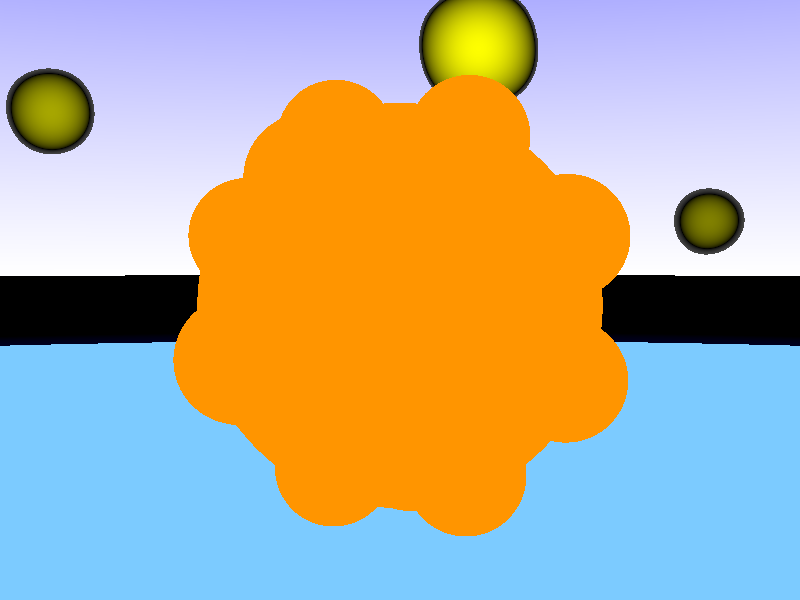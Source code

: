 #include "colors.inc"
#include "textures.inc"
#include "stones.inc"
#include "shapes.inc"

camera {
  location < 0, 10, -25 >
  direction < 0, 0, 2 >   // Kameran "linssinpituus"
  up < 0, 1, 0 >
  right <1.333, 0, 0 >
  look_at < 0, 9, 0 >
}

object {
  light_source { < 10, 30, -20 > color White }
}

object {
  light_source { < 0, 50, 0 > color White }
}

sphere {
  < 0, -3000, 0 > 3000
  pigment { color red 0.2 green 0.6 blue 1 }
  normal {
    waves 0.5
    frequency 4
    scale < 10, 10, 10 >
    translate < 30, 30, 30 >
  }
  finish {
    diffuse 0.6
    ambient 0.2
    brilliance 6
    phong 1
    phong_size 400
    reflection 0.5
  }
}

sphere { < 0, 0, 0 > 1
  texture {
    pigment {
      gradient < 0, 1, 0 >
      color_map {
         [ 0.0 color White ] [ 0.4 color Blue ]
         [ 0.95 color Black ] [ 1.0 color Black ]
      }
    }
    finish {
      diffuse 0
      ambient 1
    }
  }
  texture {
    pigment {
      leopard
      color_map {
         [ 0.0 color rgbf<1,1,1,1> ]
         [ 0.6 color rgbf<0,0,0,0> ]
         [ 1.0 color Yellow ]
      }
      scale < 0.04, 0.04, 0.04 >
      rotate < 45, 80, 10 >
    }
  }
  scale 500
}

object {
  union {
    sphere { < 0, 0, 0 > 5 }     // Big sphere
    sphere { < 0, 0, 4.5 > 1.5 }   // small ones attached to it
    sphere { < 0, 0, -4.5 > 1.5 }
    sphere { < 0, 4.5, 0 > 1.5 }
    sphere { < 0, -4.5, 0 > 1.5 }
    sphere { < 4.5, 0, 0 > 1.5 }
    sphere { < -4.5, 0, 0 > 1.5 }
    sphere { < 3.18, 3.18, 0 > 1.5 }
    sphere { < 3.18, -3.18, 0 > 1.5 }
    sphere { < -3.18, 3.18, 0 > 1.5 }
    sphere { < -3.18, -3.18, 0 > 1.5 }
    sphere { < 0, 3.18, 3.18 > 1.5 }
    sphere { < 0, 3.18, -3.18 > 1.5 }
    sphere { < 0, -3.18, 3.18 > 1.5 }
    sphere { < 0, -3.18, -3.18 > 1.5 }
    sphere { < 3.18, 0, 3.18 > 1.5 }
    sphere { < 3.18, 0, -3.18 > 1.5 }
    sphere { < -3.18, 0, 3.18 > 1.5 }
    sphere { < -3.18, 0, -3.18 > 1.5 }
  }
  bounded_by {
    sphere { < 0, 0, 0 > 6.0 }
  }
  rotate < 7, 15, 23 >
  texture {
    pigment { color red 1 green 0.3 blue 0 }
    finish {
      ambient 0
      diffuse 0.2
      brilliance 3
      reflection 0.8
      phong 1
      phong_size 150
    }
  }
  translate 7*y
  scale 1.2
  translate 11*z
}
